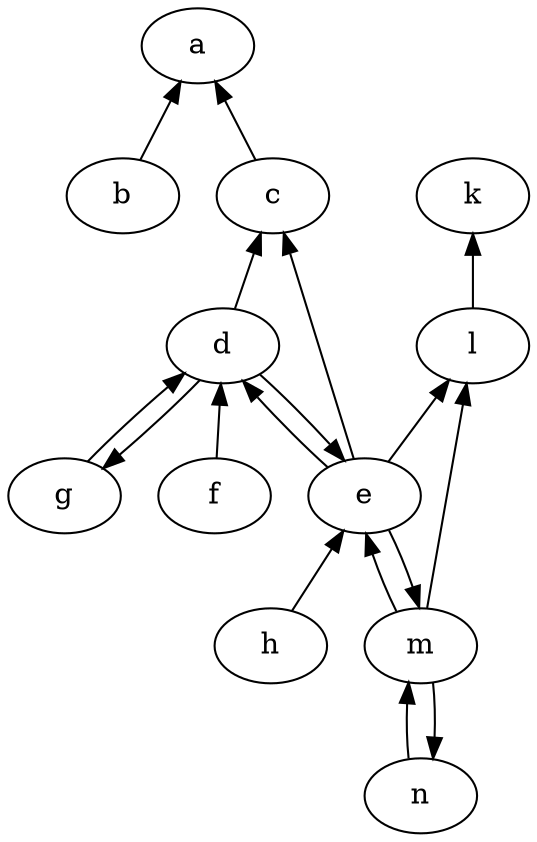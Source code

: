 digraph G {
    "a" -> "c" [dir=back];
    "a" -> "b" [dir=back];
    "c" -> "d" [dir=back];
    "c" -> "e" [dir=back];
    "d" -> "f" [dir=back];
    "d" -> "g" [dir=back];
    "d" -> "e" [dir=back];
    "e" -> "d" [dir=back];
    "e" -> "m" [dir=back];
    "e" -> "h" [dir=back];
    "g" -> "d" [dir=back];
    "k" -> "l" [dir=back];
    "l" -> "e" [dir=back];
    "l" -> "m" [dir=back];
    "m" -> "e" [dir=back];
    "m" -> "n" [dir=back];
    "n" -> "m" [dir=back];
}
